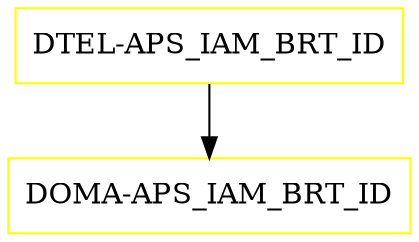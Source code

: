 digraph G {
  "DTEL-APS_IAM_BRT_ID" [shape=box,color=yellow];
  "DOMA-APS_IAM_BRT_ID" [shape=box,color=yellow,URL="./DOMA_APS_IAM_BRT_ID.html"];
  "DTEL-APS_IAM_BRT_ID" -> "DOMA-APS_IAM_BRT_ID";
}
